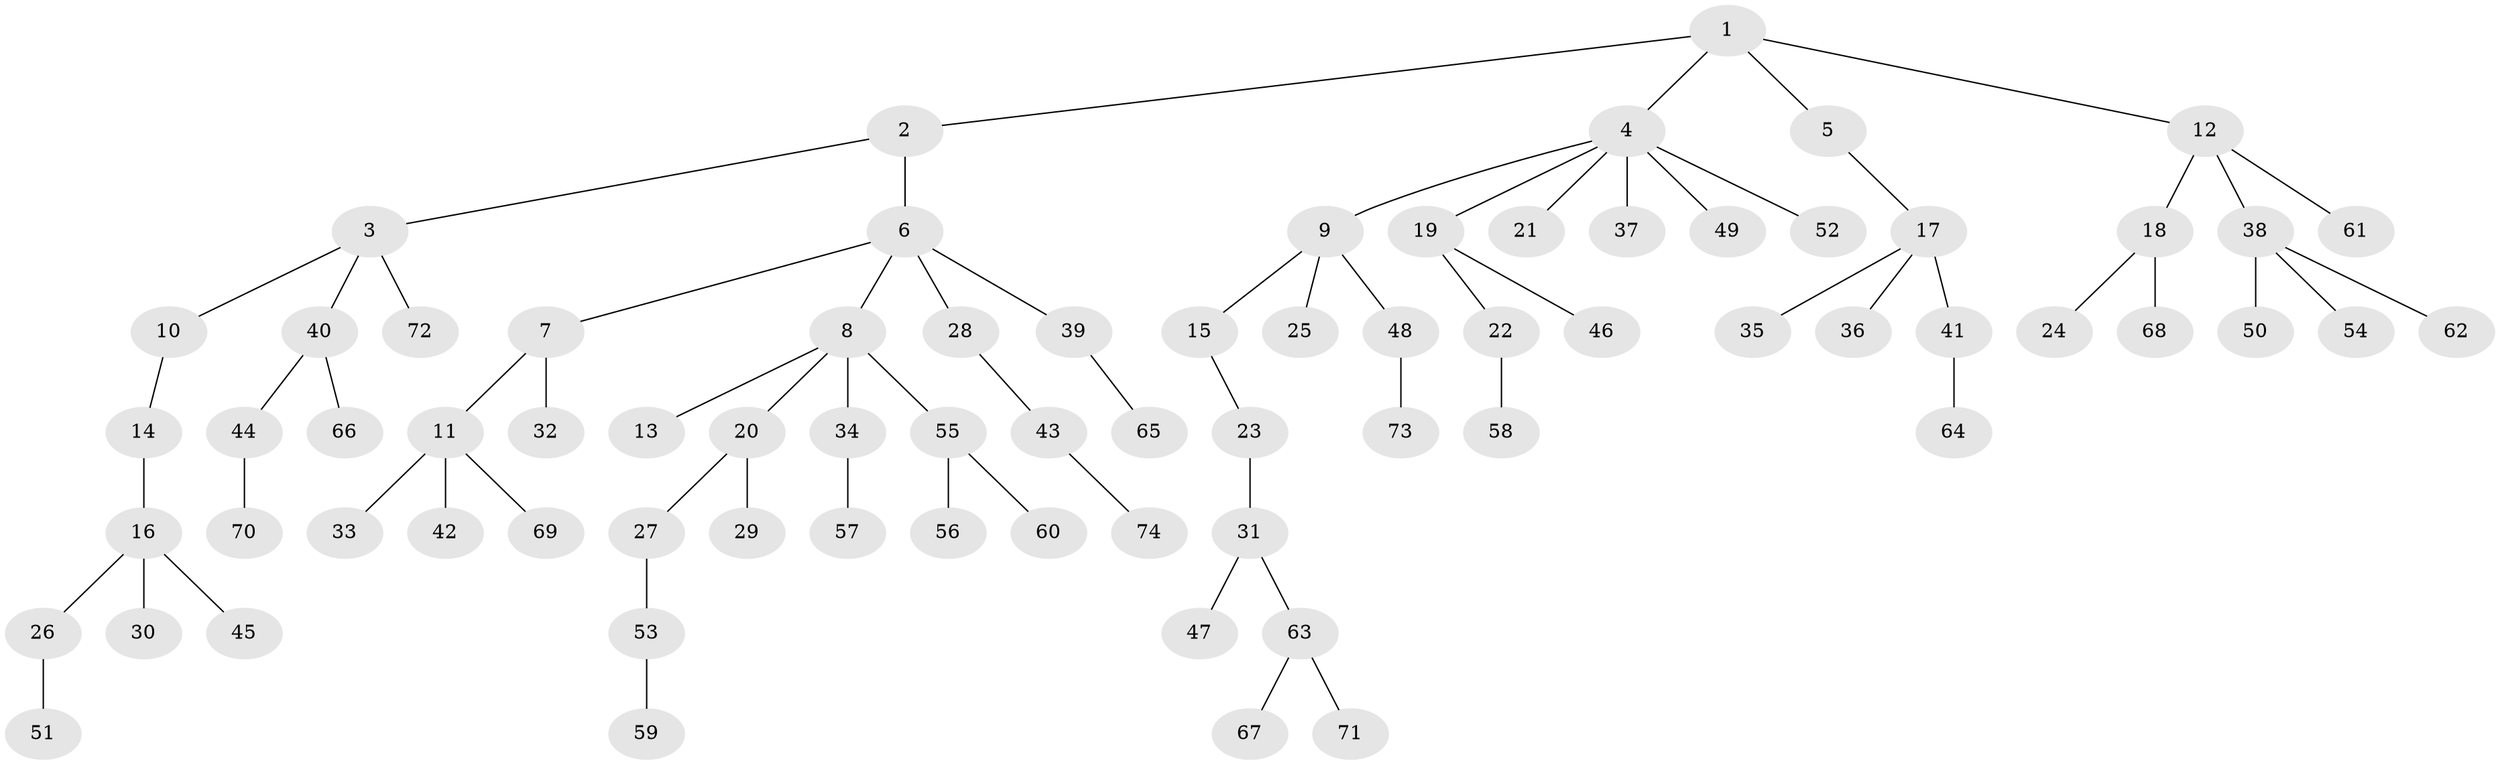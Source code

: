 // Generated by graph-tools (version 1.1) at 2025/26/03/09/25 03:26:27]
// undirected, 74 vertices, 73 edges
graph export_dot {
graph [start="1"]
  node [color=gray90,style=filled];
  1;
  2;
  3;
  4;
  5;
  6;
  7;
  8;
  9;
  10;
  11;
  12;
  13;
  14;
  15;
  16;
  17;
  18;
  19;
  20;
  21;
  22;
  23;
  24;
  25;
  26;
  27;
  28;
  29;
  30;
  31;
  32;
  33;
  34;
  35;
  36;
  37;
  38;
  39;
  40;
  41;
  42;
  43;
  44;
  45;
  46;
  47;
  48;
  49;
  50;
  51;
  52;
  53;
  54;
  55;
  56;
  57;
  58;
  59;
  60;
  61;
  62;
  63;
  64;
  65;
  66;
  67;
  68;
  69;
  70;
  71;
  72;
  73;
  74;
  1 -- 2;
  1 -- 4;
  1 -- 5;
  1 -- 12;
  2 -- 3;
  2 -- 6;
  3 -- 10;
  3 -- 40;
  3 -- 72;
  4 -- 9;
  4 -- 19;
  4 -- 21;
  4 -- 37;
  4 -- 49;
  4 -- 52;
  5 -- 17;
  6 -- 7;
  6 -- 8;
  6 -- 28;
  6 -- 39;
  7 -- 11;
  7 -- 32;
  8 -- 13;
  8 -- 20;
  8 -- 34;
  8 -- 55;
  9 -- 15;
  9 -- 25;
  9 -- 48;
  10 -- 14;
  11 -- 33;
  11 -- 42;
  11 -- 69;
  12 -- 18;
  12 -- 38;
  12 -- 61;
  14 -- 16;
  15 -- 23;
  16 -- 26;
  16 -- 30;
  16 -- 45;
  17 -- 35;
  17 -- 36;
  17 -- 41;
  18 -- 24;
  18 -- 68;
  19 -- 22;
  19 -- 46;
  20 -- 27;
  20 -- 29;
  22 -- 58;
  23 -- 31;
  26 -- 51;
  27 -- 53;
  28 -- 43;
  31 -- 47;
  31 -- 63;
  34 -- 57;
  38 -- 50;
  38 -- 54;
  38 -- 62;
  39 -- 65;
  40 -- 44;
  40 -- 66;
  41 -- 64;
  43 -- 74;
  44 -- 70;
  48 -- 73;
  53 -- 59;
  55 -- 56;
  55 -- 60;
  63 -- 67;
  63 -- 71;
}
